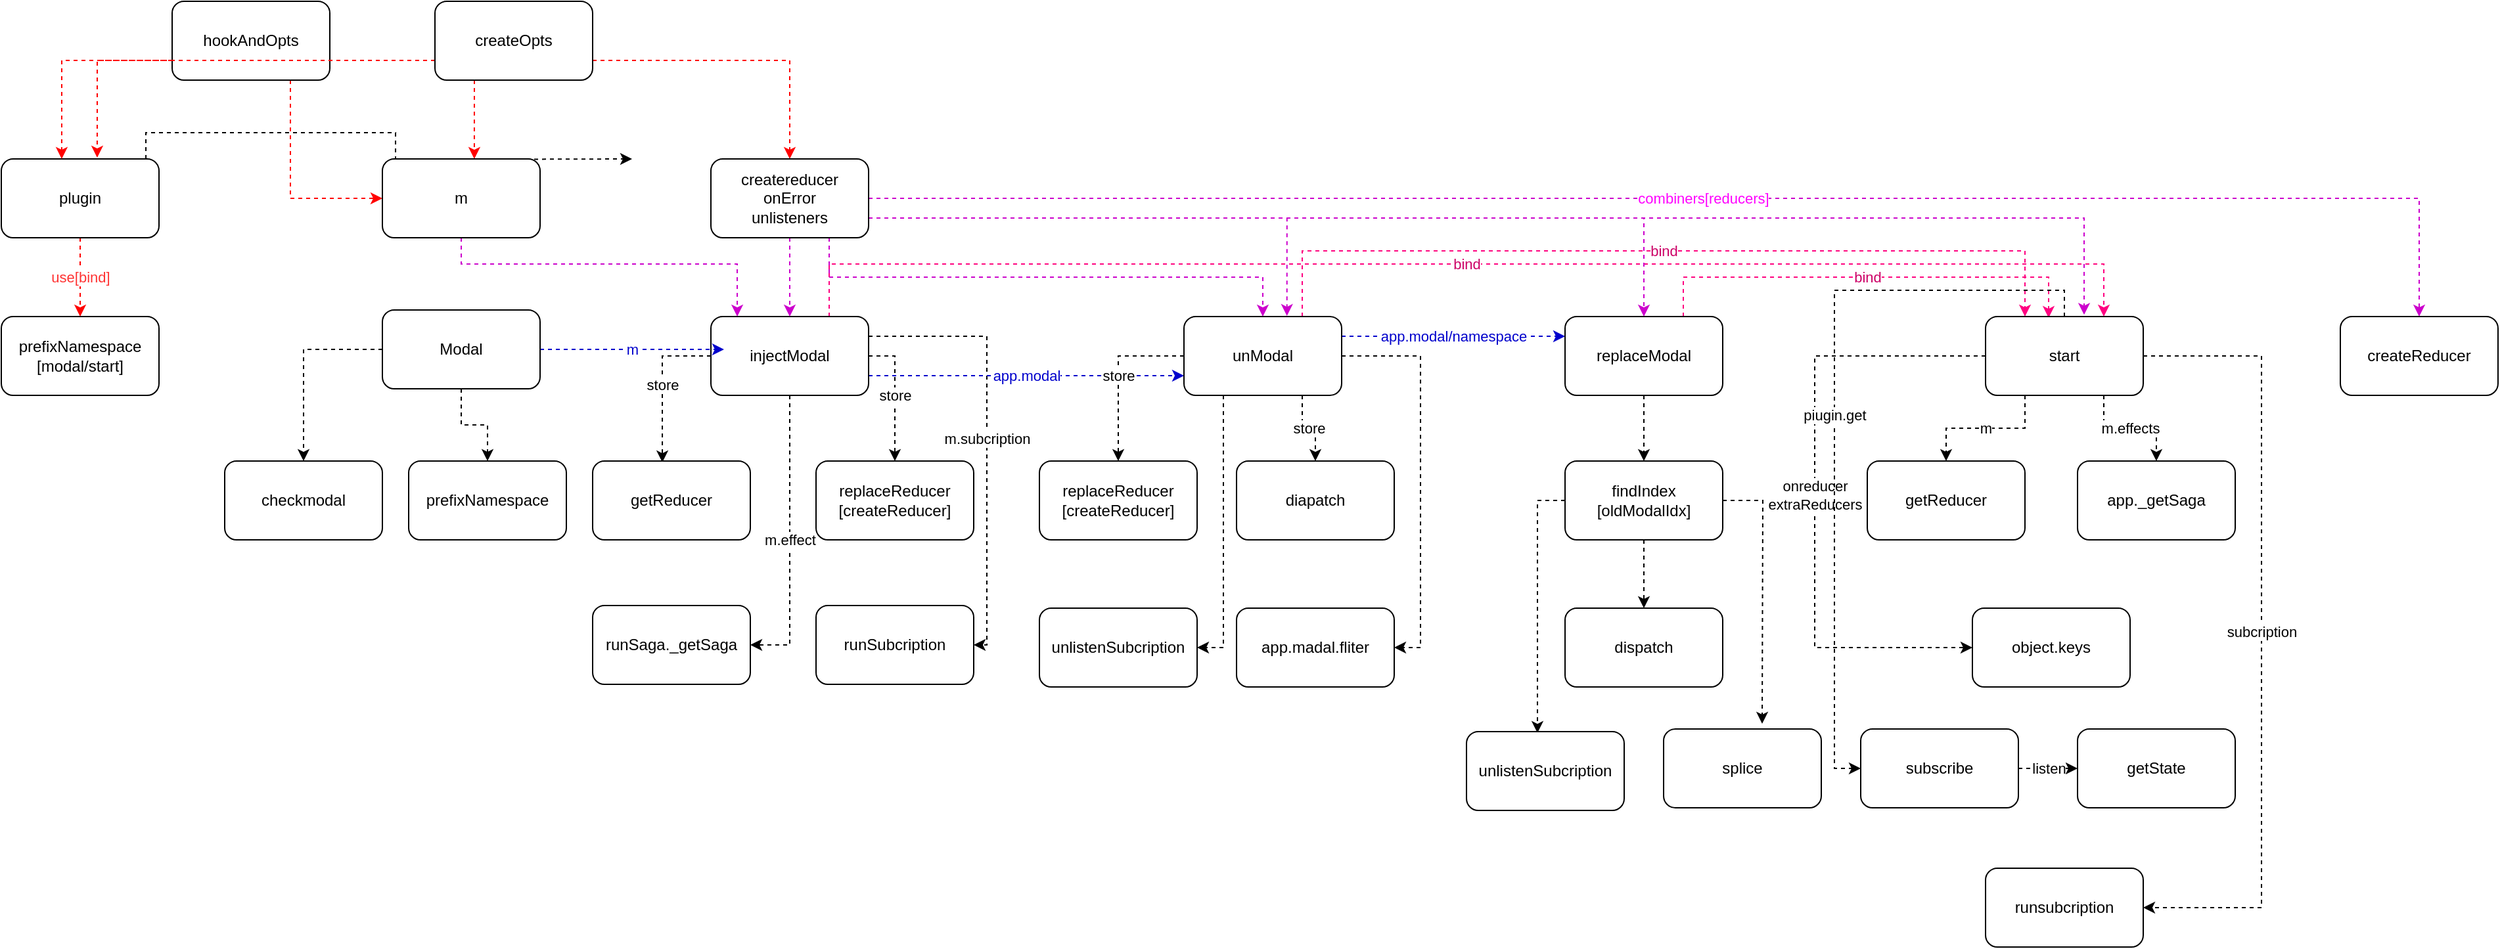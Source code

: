 <mxfile pages="4" version="11.2.5" type="github"><diagram id="CMGBHTA3uDFVcSaADbcC" name="dva-index"><mxGraphModel dx="1772" dy="526" grid="1" gridSize="10" guides="1" tooltips="1" connect="1" arrows="1" fold="1" page="1" pageScale="1" pageWidth="827" pageHeight="1169" math="0" shadow="0"><root><mxCell id="0"/><mxCell id="1" parent="0"/><mxCell id="bbvSbnNer5FYuLnbloGc-6" value="use[bind]" style="edgeStyle=orthogonalEdgeStyle;rounded=0;orthogonalLoop=1;jettySize=auto;html=1;exitX=0.5;exitY=1;exitDx=0;exitDy=0;entryX=0.5;entryY=0;entryDx=0;entryDy=0;dashed=1;strokeColor=#FF0000;fontColor=#FF3333;" parent="1" source="7acjzLsoecjUQWCd86hb-6" target="bbvSbnNer5FYuLnbloGc-3" edge="1"><mxGeometry relative="1" as="geometry"/></mxCell><mxCell id="bbvSbnNer5FYuLnbloGc-33" style="edgeStyle=orthogonalEdgeStyle;rounded=0;orthogonalLoop=1;jettySize=auto;html=1;exitX=0.917;exitY=0;exitDx=0;exitDy=0;entryX=0.25;entryY=0;entryDx=0;entryDy=0;dashed=1;exitPerimeter=0;" parent="1" source="7acjzLsoecjUQWCd86hb-6" edge="1"><mxGeometry relative="1" as="geometry"><mxPoint x="410" y="150" as="targetPoint"/></mxGeometry></mxCell><mxCell id="7acjzLsoecjUQWCd86hb-6" value="plugin" style="rounded=1;whiteSpace=wrap;html=1;" parent="1" vertex="1"><mxGeometry x="-70" y="150" width="120" height="60" as="geometry"/></mxCell><mxCell id="bbvSbnNer5FYuLnbloGc-4" style="edgeStyle=orthogonalEdgeStyle;rounded=0;orthogonalLoop=1;jettySize=auto;html=1;exitX=0;exitY=0.75;exitDx=0;exitDy=0;entryX=0.383;entryY=0;entryDx=0;entryDy=0;entryPerimeter=0;dashed=1;fontColor=#FF3333;strokeColor=#FF0000;" parent="1" source="bbvSbnNer5FYuLnbloGc-1" target="7acjzLsoecjUQWCd86hb-6" edge="1"><mxGeometry relative="1" as="geometry"><mxPoint x="30" y="90" as="sourcePoint"/></mxGeometry></mxCell><mxCell id="bbvSbnNer5FYuLnbloGc-15" style="edgeStyle=orthogonalEdgeStyle;rounded=0;orthogonalLoop=1;jettySize=auto;html=1;exitX=0.75;exitY=1;exitDx=0;exitDy=0;entryX=0;entryY=0.5;entryDx=0;entryDy=0;dashed=1;fontColor=#FF3333;strokeColor=#FF0000;" parent="1" source="bbvSbnNer5FYuLnbloGc-1" target="bbvSbnNer5FYuLnbloGc-12" edge="1"><mxGeometry relative="1" as="geometry"/></mxCell><mxCell id="bbvSbnNer5FYuLnbloGc-1" value="hookAndOpts" style="rounded=1;whiteSpace=wrap;html=1;" parent="1" vertex="1"><mxGeometry x="60" y="30" width="120" height="60" as="geometry"/></mxCell><mxCell id="bbvSbnNer5FYuLnbloGc-5" style="edgeStyle=orthogonalEdgeStyle;rounded=0;orthogonalLoop=1;jettySize=auto;html=1;exitX=0;exitY=0.75;exitDx=0;exitDy=0;entryX=0.608;entryY=-0.017;entryDx=0;entryDy=0;entryPerimeter=0;dashed=1;fontColor=#FF3333;strokeColor=#FF0000;" parent="1" source="bbvSbnNer5FYuLnbloGc-2" target="7acjzLsoecjUQWCd86hb-6" edge="1"><mxGeometry relative="1" as="geometry"><mxPoint x="230" y="90" as="sourcePoint"/></mxGeometry></mxCell><mxCell id="bbvSbnNer5FYuLnbloGc-16" style="edgeStyle=orthogonalEdgeStyle;rounded=0;orthogonalLoop=1;jettySize=auto;html=1;exitX=0.25;exitY=1;exitDx=0;exitDy=0;entryX=0.583;entryY=0;entryDx=0;entryDy=0;entryPerimeter=0;dashed=1;fontColor=#FF3333;strokeColor=#FF0000;" parent="1" source="bbvSbnNer5FYuLnbloGc-2" target="bbvSbnNer5FYuLnbloGc-12" edge="1"><mxGeometry relative="1" as="geometry"/></mxCell><mxCell id="Kp7CyP-E_2hAFDDYhbVN-23" style="edgeStyle=orthogonalEdgeStyle;rounded=0;orthogonalLoop=1;jettySize=auto;html=1;exitX=1;exitY=0.75;exitDx=0;exitDy=0;entryX=0.5;entryY=0;entryDx=0;entryDy=0;dashed=1;strokeColor=#FF0000;fontColor=#FF3333;" parent="1" source="bbvSbnNer5FYuLnbloGc-2" target="bbvSbnNer5FYuLnbloGc-18" edge="1"><mxGeometry relative="1" as="geometry"/></mxCell><mxCell id="bbvSbnNer5FYuLnbloGc-2" value="createOpts" style="rounded=1;whiteSpace=wrap;html=1;" parent="1" vertex="1"><mxGeometry x="260" y="30" width="120" height="60" as="geometry"/></mxCell><mxCell id="bbvSbnNer5FYuLnbloGc-3" value="prefixNamespace&lt;br&gt;[modal/start]" style="rounded=1;whiteSpace=wrap;html=1;" parent="1" vertex="1"><mxGeometry x="-70" y="270" width="120" height="60" as="geometry"/></mxCell><mxCell id="bbvSbnNer5FYuLnbloGc-11" value="prefixNamespace" style="rounded=1;whiteSpace=wrap;html=1;" parent="1" vertex="1"><mxGeometry x="240" y="380" width="120" height="60" as="geometry"/></mxCell><mxCell id="bbvSbnNer5FYuLnbloGc-20" style="edgeStyle=orthogonalEdgeStyle;rounded=0;orthogonalLoop=1;jettySize=auto;html=1;exitX=0.5;exitY=1;exitDx=0;exitDy=0;entryX=0.167;entryY=0;entryDx=0;entryDy=0;entryPerimeter=0;dashed=1;fontColor=#FF00FF;strokeColor=#CC00CC;" parent="1" source="bbvSbnNer5FYuLnbloGc-12" target="bbvSbnNer5FYuLnbloGc-17" edge="1"><mxGeometry relative="1" as="geometry"><Array as="points"><mxPoint x="280" y="230"/><mxPoint x="490" y="230"/></Array></mxGeometry></mxCell><mxCell id="bbvSbnNer5FYuLnbloGc-12" value="m" style="rounded=1;whiteSpace=wrap;html=1;" parent="1" vertex="1"><mxGeometry x="220" y="150" width="120" height="60" as="geometry"/></mxCell><mxCell id="bbvSbnNer5FYuLnbloGc-26" value="store" style="edgeStyle=orthogonalEdgeStyle;rounded=0;orthogonalLoop=1;jettySize=auto;html=1;exitX=0;exitY=0.5;exitDx=0;exitDy=0;entryX=0.442;entryY=0.017;entryDx=0;entryDy=0;entryPerimeter=0;dashed=1;" parent="1" source="bbvSbnNer5FYuLnbloGc-17" target="bbvSbnNer5FYuLnbloGc-22" edge="1"><mxGeometry relative="1" as="geometry"/></mxCell><mxCell id="bbvSbnNer5FYuLnbloGc-27" value="store" style="edgeStyle=orthogonalEdgeStyle;rounded=0;orthogonalLoop=1;jettySize=auto;html=1;exitX=1;exitY=0.5;exitDx=0;exitDy=0;entryX=0.5;entryY=0;entryDx=0;entryDy=0;dashed=1;" parent="1" source="bbvSbnNer5FYuLnbloGc-17" target="bbvSbnNer5FYuLnbloGc-23" edge="1"><mxGeometry relative="1" as="geometry"/></mxCell><mxCell id="bbvSbnNer5FYuLnbloGc-29" value="m.effect" style="edgeStyle=orthogonalEdgeStyle;rounded=0;orthogonalLoop=1;jettySize=auto;html=1;exitX=0.5;exitY=1;exitDx=0;exitDy=0;entryX=1;entryY=0.5;entryDx=0;entryDy=0;dashed=1;" parent="1" source="bbvSbnNer5FYuLnbloGc-17" target="bbvSbnNer5FYuLnbloGc-24" edge="1"><mxGeometry relative="1" as="geometry"><Array as="points"><mxPoint x="530" y="520"/></Array></mxGeometry></mxCell><mxCell id="bbvSbnNer5FYuLnbloGc-31" value="m.subcription" style="edgeStyle=orthogonalEdgeStyle;rounded=0;orthogonalLoop=1;jettySize=auto;html=1;dashed=1;entryX=1;entryY=0.5;entryDx=0;entryDy=0;exitX=1;exitY=0.25;exitDx=0;exitDy=0;" parent="1" source="bbvSbnNer5FYuLnbloGc-17" target="bbvSbnNer5FYuLnbloGc-25" edge="1"><mxGeometry relative="1" as="geometry"><mxPoint x="530" y="410" as="targetPoint"/><Array as="points"><mxPoint x="680" y="285"/><mxPoint x="680" y="520"/></Array></mxGeometry></mxCell><mxCell id="bbvSbnNer5FYuLnbloGc-49" value="app.modal" style="edgeStyle=orthogonalEdgeStyle;rounded=0;orthogonalLoop=1;jettySize=auto;html=1;exitX=1;exitY=0.75;exitDx=0;exitDy=0;entryX=0;entryY=0.75;entryDx=0;entryDy=0;dashed=1;strokeColor=#0000CC;fontColor=#0000CC;" parent="1" source="bbvSbnNer5FYuLnbloGc-17" target="bbvSbnNer5FYuLnbloGc-34" edge="1"><mxGeometry relative="1" as="geometry"/></mxCell><mxCell id="Kp7CyP-E_2hAFDDYhbVN-14" value="bind" style="edgeStyle=orthogonalEdgeStyle;rounded=0;orthogonalLoop=1;jettySize=auto;html=1;exitX=0.75;exitY=0;exitDx=0;exitDy=0;entryX=0.75;entryY=0;entryDx=0;entryDy=0;dashed=1;strokeColor=#FF0080;fontColor=#CC0066;" parent="1" source="bbvSbnNer5FYuLnbloGc-17" target="Kp7CyP-E_2hAFDDYhbVN-1" edge="1"><mxGeometry relative="1" as="geometry"><Array as="points"><mxPoint x="560" y="230"/><mxPoint x="1530" y="230"/></Array></mxGeometry></mxCell><mxCell id="bbvSbnNer5FYuLnbloGc-17" value="injectModal" style="rounded=1;whiteSpace=wrap;html=1;" parent="1" vertex="1"><mxGeometry x="470" y="270" width="120" height="60" as="geometry"/></mxCell><mxCell id="bbvSbnNer5FYuLnbloGc-21" style="edgeStyle=orthogonalEdgeStyle;rounded=0;orthogonalLoop=1;jettySize=auto;html=1;exitX=0.5;exitY=1;exitDx=0;exitDy=0;entryX=0.5;entryY=0;entryDx=0;entryDy=0;dashed=1;fontColor=#FF00FF;strokeColor=#CC00CC;" parent="1" source="bbvSbnNer5FYuLnbloGc-18" target="bbvSbnNer5FYuLnbloGc-17" edge="1"><mxGeometry relative="1" as="geometry"/></mxCell><mxCell id="bbvSbnNer5FYuLnbloGc-35" style="edgeStyle=orthogonalEdgeStyle;rounded=0;orthogonalLoop=1;jettySize=auto;html=1;exitX=0.75;exitY=1;exitDx=0;exitDy=0;dashed=1;fontColor=#FF00FF;strokeColor=#CC00CC;" parent="1" source="bbvSbnNer5FYuLnbloGc-18" target="bbvSbnNer5FYuLnbloGc-34" edge="1"><mxGeometry relative="1" as="geometry"/></mxCell><mxCell id="Kp7CyP-E_2hAFDDYhbVN-19" value="combiners[reducers]" style="edgeStyle=orthogonalEdgeStyle;rounded=0;orthogonalLoop=1;jettySize=auto;html=1;exitX=1;exitY=0.5;exitDx=0;exitDy=0;dashed=1;fontColor=#FF00FF;strokeColor=#CC00CC;" parent="1" source="bbvSbnNer5FYuLnbloGc-18" target="Kp7CyP-E_2hAFDDYhbVN-17" edge="1"><mxGeometry relative="1" as="geometry"/></mxCell><mxCell id="Kp7CyP-E_2hAFDDYhbVN-20" style="edgeStyle=orthogonalEdgeStyle;rounded=0;orthogonalLoop=1;jettySize=auto;html=1;exitX=1;exitY=0.75;exitDx=0;exitDy=0;entryX=0.653;entryY=-0.008;entryDx=0;entryDy=0;entryPerimeter=0;dashed=1;strokeColor=#CC00CC;fontColor=#FF00FF;" parent="1" source="bbvSbnNer5FYuLnbloGc-18" target="bbvSbnNer5FYuLnbloGc-34" edge="1"><mxGeometry relative="1" as="geometry"/></mxCell><mxCell id="Kp7CyP-E_2hAFDDYhbVN-21" style="edgeStyle=orthogonalEdgeStyle;rounded=0;orthogonalLoop=1;jettySize=auto;html=1;exitX=1;exitY=0.75;exitDx=0;exitDy=0;entryX=0.5;entryY=0;entryDx=0;entryDy=0;dashed=1;strokeColor=#CC00CC;fontColor=#FF00FF;" parent="1" source="bbvSbnNer5FYuLnbloGc-18" target="bbvSbnNer5FYuLnbloGc-46" edge="1"><mxGeometry relative="1" as="geometry"/></mxCell><mxCell id="Kp7CyP-E_2hAFDDYhbVN-22" style="edgeStyle=orthogonalEdgeStyle;rounded=0;orthogonalLoop=1;jettySize=auto;html=1;exitX=1;exitY=0.75;exitDx=0;exitDy=0;entryX=0.625;entryY=-0.022;entryDx=0;entryDy=0;entryPerimeter=0;dashed=1;strokeColor=#CC00CC;fontColor=#FF00FF;" parent="1" source="bbvSbnNer5FYuLnbloGc-18" target="Kp7CyP-E_2hAFDDYhbVN-1" edge="1"><mxGeometry relative="1" as="geometry"/></mxCell><mxCell id="bbvSbnNer5FYuLnbloGc-18" value="createreducer&lt;br&gt;onError&lt;br&gt;unlisteners" style="rounded=1;whiteSpace=wrap;html=1;" parent="1" vertex="1"><mxGeometry x="470" y="150" width="120" height="60" as="geometry"/></mxCell><mxCell id="bbvSbnNer5FYuLnbloGc-22" value="getReducer" style="rounded=1;whiteSpace=wrap;html=1;" parent="1" vertex="1"><mxGeometry x="380" y="380" width="120" height="60" as="geometry"/></mxCell><mxCell id="bbvSbnNer5FYuLnbloGc-23" value="replaceReducer&lt;br&gt;[createReducer]" style="rounded=1;whiteSpace=wrap;html=1;" parent="1" vertex="1"><mxGeometry x="550" y="380" width="120" height="60" as="geometry"/></mxCell><mxCell id="bbvSbnNer5FYuLnbloGc-24" value="runSaga._getSaga" style="rounded=1;whiteSpace=wrap;html=1;" parent="1" vertex="1"><mxGeometry x="380" y="490" width="120" height="60" as="geometry"/></mxCell><mxCell id="bbvSbnNer5FYuLnbloGc-25" value="runSubcription" style="rounded=1;whiteSpace=wrap;html=1;" parent="1" vertex="1"><mxGeometry x="550" y="490" width="120" height="60" as="geometry"/></mxCell><mxCell id="bbvSbnNer5FYuLnbloGc-41" value="store" style="edgeStyle=orthogonalEdgeStyle;rounded=0;orthogonalLoop=1;jettySize=auto;html=1;exitX=0.75;exitY=1;exitDx=0;exitDy=0;entryX=0.5;entryY=0;entryDx=0;entryDy=0;dashed=1;" parent="1" source="bbvSbnNer5FYuLnbloGc-34" target="bbvSbnNer5FYuLnbloGc-38" edge="1"><mxGeometry relative="1" as="geometry"/></mxCell><mxCell id="bbvSbnNer5FYuLnbloGc-43" style="edgeStyle=orthogonalEdgeStyle;rounded=0;orthogonalLoop=1;jettySize=auto;html=1;exitX=0.25;exitY=1;exitDx=0;exitDy=0;entryX=1;entryY=0.5;entryDx=0;entryDy=0;dashed=1;" parent="1" source="bbvSbnNer5FYuLnbloGc-34" target="bbvSbnNer5FYuLnbloGc-39" edge="1"><mxGeometry relative="1" as="geometry"/></mxCell><mxCell id="bbvSbnNer5FYuLnbloGc-45" style="edgeStyle=orthogonalEdgeStyle;rounded=0;orthogonalLoop=1;jettySize=auto;html=1;exitX=1;exitY=0.5;exitDx=0;exitDy=0;entryX=1;entryY=0.5;entryDx=0;entryDy=0;dashed=1;" parent="1" source="bbvSbnNer5FYuLnbloGc-34" target="bbvSbnNer5FYuLnbloGc-40" edge="1"><mxGeometry relative="1" as="geometry"/></mxCell><mxCell id="bbvSbnNer5FYuLnbloGc-48" value="app.modal/namespace" style="edgeStyle=orthogonalEdgeStyle;rounded=0;orthogonalLoop=1;jettySize=auto;html=1;exitX=1;exitY=0.25;exitDx=0;exitDy=0;entryX=0;entryY=0.25;entryDx=0;entryDy=0;dashed=1;strokeColor=#0000CC;fontColor=#0000CC;" parent="1" source="bbvSbnNer5FYuLnbloGc-34" target="bbvSbnNer5FYuLnbloGc-46" edge="1"><mxGeometry relative="1" as="geometry"/></mxCell><mxCell id="Kp7CyP-E_2hAFDDYhbVN-15" value="bind" style="edgeStyle=orthogonalEdgeStyle;rounded=0;orthogonalLoop=1;jettySize=auto;html=1;exitX=0.75;exitY=0;exitDx=0;exitDy=0;entryX=0.25;entryY=0;entryDx=0;entryDy=0;dashed=1;strokeColor=#FF0080;fontColor=#CC0066;" parent="1" source="bbvSbnNer5FYuLnbloGc-34" target="Kp7CyP-E_2hAFDDYhbVN-1" edge="1"><mxGeometry relative="1" as="geometry"><Array as="points"><mxPoint x="920" y="220"/><mxPoint x="1470" y="220"/></Array></mxGeometry></mxCell><mxCell id="bbvSbnNer5FYuLnbloGc-34" value="unModal" style="rounded=1;whiteSpace=wrap;html=1;" parent="1" vertex="1"><mxGeometry x="830" y="270" width="120" height="60" as="geometry"/></mxCell><mxCell id="bbvSbnNer5FYuLnbloGc-36" value="store" style="edgeStyle=orthogonalEdgeStyle;rounded=0;orthogonalLoop=1;jettySize=auto;html=1;exitX=0;exitY=0.5;exitDx=0;exitDy=0;entryX=0.5;entryY=0;entryDx=0;entryDy=0;dashed=1;" parent="1" source="bbvSbnNer5FYuLnbloGc-34" target="bbvSbnNer5FYuLnbloGc-37" edge="1"><mxGeometry relative="1" as="geometry"><mxPoint x="760" y="300" as="sourcePoint"/></mxGeometry></mxCell><mxCell id="bbvSbnNer5FYuLnbloGc-37" value="replaceReducer&lt;br&gt;[createReducer]" style="rounded=1;whiteSpace=wrap;html=1;" parent="1" vertex="1"><mxGeometry x="720" y="380" width="120" height="60" as="geometry"/></mxCell><mxCell id="bbvSbnNer5FYuLnbloGc-38" value="diapatch" style="rounded=1;whiteSpace=wrap;html=1;" parent="1" vertex="1"><mxGeometry x="870" y="380" width="120" height="60" as="geometry"/></mxCell><mxCell id="bbvSbnNer5FYuLnbloGc-39" value="unlistenSubcription" style="rounded=1;whiteSpace=wrap;html=1;" parent="1" vertex="1"><mxGeometry x="720" y="492" width="120" height="60" as="geometry"/></mxCell><mxCell id="bbvSbnNer5FYuLnbloGc-40" value="app.madal.fliter" style="rounded=1;whiteSpace=wrap;html=1;" parent="1" vertex="1"><mxGeometry x="870" y="492" width="120" height="60" as="geometry"/></mxCell><mxCell id="bbvSbnNer5FYuLnbloGc-63" style="edgeStyle=orthogonalEdgeStyle;rounded=0;orthogonalLoop=1;jettySize=auto;html=1;exitX=0.5;exitY=1;exitDx=0;exitDy=0;entryX=0.5;entryY=0;entryDx=0;entryDy=0;dashed=1;" parent="1" source="bbvSbnNer5FYuLnbloGc-46" target="bbvSbnNer5FYuLnbloGc-47" edge="1"><mxGeometry relative="1" as="geometry"/></mxCell><mxCell id="Kp7CyP-E_2hAFDDYhbVN-16" value="bind" style="edgeStyle=orthogonalEdgeStyle;rounded=0;orthogonalLoop=1;jettySize=auto;html=1;exitX=0.75;exitY=0;exitDx=0;exitDy=0;entryX=0.4;entryY=0.017;entryDx=0;entryDy=0;entryPerimeter=0;dashed=1;strokeColor=#FF0080;fontColor=#CC0066;" parent="1" source="bbvSbnNer5FYuLnbloGc-46" target="Kp7CyP-E_2hAFDDYhbVN-1" edge="1"><mxGeometry relative="1" as="geometry"><Array as="points"><mxPoint x="1210" y="240"/><mxPoint x="1488" y="240"/></Array></mxGeometry></mxCell><mxCell id="bbvSbnNer5FYuLnbloGc-46" value="replaceModal" style="rounded=1;whiteSpace=wrap;html=1;" parent="1" vertex="1"><mxGeometry x="1120" y="270" width="120" height="60" as="geometry"/></mxCell><mxCell id="bbvSbnNer5FYuLnbloGc-64" style="edgeStyle=orthogonalEdgeStyle;rounded=0;orthogonalLoop=1;jettySize=auto;html=1;exitX=0.5;exitY=1;exitDx=0;exitDy=0;entryX=0.5;entryY=0;entryDx=0;entryDy=0;dashed=1;" parent="1" source="bbvSbnNer5FYuLnbloGc-47" target="bbvSbnNer5FYuLnbloGc-62" edge="1"><mxGeometry relative="1" as="geometry"/></mxCell><mxCell id="bbvSbnNer5FYuLnbloGc-65" style="edgeStyle=orthogonalEdgeStyle;rounded=0;orthogonalLoop=1;jettySize=auto;html=1;exitX=0;exitY=0.5;exitDx=0;exitDy=0;entryX=0.45;entryY=0.017;entryDx=0;entryDy=0;entryPerimeter=0;dashed=1;" parent="1" source="bbvSbnNer5FYuLnbloGc-47" target="bbvSbnNer5FYuLnbloGc-60" edge="1"><mxGeometry relative="1" as="geometry"/></mxCell><mxCell id="bbvSbnNer5FYuLnbloGc-66" style="edgeStyle=orthogonalEdgeStyle;rounded=0;orthogonalLoop=1;jettySize=auto;html=1;exitX=1;exitY=0.5;exitDx=0;exitDy=0;dashed=1;" parent="1" source="bbvSbnNer5FYuLnbloGc-47" edge="1"><mxGeometry relative="1" as="geometry"><mxPoint x="1270" y="580" as="targetPoint"/></mxGeometry></mxCell><mxCell id="bbvSbnNer5FYuLnbloGc-47" value="findIndex&lt;br&gt;[oldModalIdx]" style="rounded=1;whiteSpace=wrap;html=1;" parent="1" vertex="1"><mxGeometry x="1120" y="380" width="120" height="60" as="geometry"/></mxCell><mxCell id="bbvSbnNer5FYuLnbloGc-54" style="edgeStyle=orthogonalEdgeStyle;rounded=0;orthogonalLoop=1;jettySize=auto;html=1;exitX=0;exitY=0.5;exitDx=0;exitDy=0;entryX=0.5;entryY=0;entryDx=0;entryDy=0;dashed=1;" parent="1" source="bbvSbnNer5FYuLnbloGc-52" target="bbvSbnNer5FYuLnbloGc-53" edge="1"><mxGeometry relative="1" as="geometry"/></mxCell><mxCell id="bbvSbnNer5FYuLnbloGc-55" style="edgeStyle=orthogonalEdgeStyle;rounded=0;orthogonalLoop=1;jettySize=auto;html=1;exitX=0.5;exitY=1;exitDx=0;exitDy=0;entryX=0.5;entryY=0;entryDx=0;entryDy=0;dashed=1;" parent="1" source="bbvSbnNer5FYuLnbloGc-52" target="bbvSbnNer5FYuLnbloGc-11" edge="1"><mxGeometry relative="1" as="geometry"/></mxCell><mxCell id="bbvSbnNer5FYuLnbloGc-56" value="m" style="edgeStyle=orthogonalEdgeStyle;rounded=0;orthogonalLoop=1;jettySize=auto;html=1;exitX=1;exitY=0.5;exitDx=0;exitDy=0;entryX=0.083;entryY=0.417;entryDx=0;entryDy=0;entryPerimeter=0;dashed=1;fontColor=#0000CC;strokeColor=#0000CC;" parent="1" source="bbvSbnNer5FYuLnbloGc-52" target="bbvSbnNer5FYuLnbloGc-17" edge="1"><mxGeometry relative="1" as="geometry"/></mxCell><mxCell id="bbvSbnNer5FYuLnbloGc-52" value="Modal" style="rounded=1;whiteSpace=wrap;html=1;" parent="1" vertex="1"><mxGeometry x="220" y="265" width="120" height="60" as="geometry"/></mxCell><mxCell id="bbvSbnNer5FYuLnbloGc-53" value="checkmodal" style="rounded=1;whiteSpace=wrap;html=1;" parent="1" vertex="1"><mxGeometry x="100" y="380" width="120" height="60" as="geometry"/></mxCell><mxCell id="bbvSbnNer5FYuLnbloGc-60" value="unlistenSubcription" style="rounded=1;whiteSpace=wrap;html=1;" parent="1" vertex="1"><mxGeometry x="1045" y="586" width="120" height="60" as="geometry"/></mxCell><mxCell id="bbvSbnNer5FYuLnbloGc-61" value="splice" style="rounded=1;whiteSpace=wrap;html=1;" parent="1" vertex="1"><mxGeometry x="1195" y="584" width="120" height="60" as="geometry"/></mxCell><mxCell id="bbvSbnNer5FYuLnbloGc-62" value="dispatch" style="rounded=1;whiteSpace=wrap;html=1;" parent="1" vertex="1"><mxGeometry x="1120" y="492" width="120" height="60" as="geometry"/></mxCell><mxCell id="Kp7CyP-E_2hAFDDYhbVN-4" value="m" style="edgeStyle=orthogonalEdgeStyle;rounded=0;orthogonalLoop=1;jettySize=auto;html=1;exitX=0.25;exitY=1;exitDx=0;exitDy=0;entryX=0.5;entryY=0;entryDx=0;entryDy=0;dashed=1;" parent="1" source="Kp7CyP-E_2hAFDDYhbVN-1" target="Kp7CyP-E_2hAFDDYhbVN-2" edge="1"><mxGeometry relative="1" as="geometry"/></mxCell><mxCell id="Kp7CyP-E_2hAFDDYhbVN-5" value="m.effects" style="edgeStyle=orthogonalEdgeStyle;rounded=0;orthogonalLoop=1;jettySize=auto;html=1;exitX=0.75;exitY=1;exitDx=0;exitDy=0;entryX=0.5;entryY=0;entryDx=0;entryDy=0;dashed=1;" parent="1" source="Kp7CyP-E_2hAFDDYhbVN-1" target="Kp7CyP-E_2hAFDDYhbVN-3" edge="1"><mxGeometry relative="1" as="geometry"/></mxCell><mxCell id="Kp7CyP-E_2hAFDDYhbVN-7" value="onreducer&lt;br&gt;extraReducers" style="edgeStyle=orthogonalEdgeStyle;rounded=0;orthogonalLoop=1;jettySize=auto;html=1;exitX=0;exitY=0.5;exitDx=0;exitDy=0;dashed=1;entryX=0;entryY=0.5;entryDx=0;entryDy=0;" parent="1" source="Kp7CyP-E_2hAFDDYhbVN-1" target="Kp7CyP-E_2hAFDDYhbVN-6" edge="1"><mxGeometry relative="1" as="geometry"><mxPoint x="1500" y="490" as="targetPoint"/><Array as="points"><mxPoint x="1310" y="300"/><mxPoint x="1310" y="522"/></Array></mxGeometry></mxCell><mxCell id="Kp7CyP-E_2hAFDDYhbVN-11" value="piugin.get" style="edgeStyle=orthogonalEdgeStyle;rounded=0;orthogonalLoop=1;jettySize=auto;html=1;exitX=0.5;exitY=0;exitDx=0;exitDy=0;entryX=0;entryY=0.5;entryDx=0;entryDy=0;dashed=1;" parent="1" source="Kp7CyP-E_2hAFDDYhbVN-1" target="Kp7CyP-E_2hAFDDYhbVN-8" edge="1"><mxGeometry relative="1" as="geometry"/></mxCell><mxCell id="Kp7CyP-E_2hAFDDYhbVN-13" value="subcription" style="edgeStyle=orthogonalEdgeStyle;rounded=0;orthogonalLoop=1;jettySize=auto;html=1;exitX=1;exitY=0.5;exitDx=0;exitDy=0;entryX=1;entryY=0.5;entryDx=0;entryDy=0;dashed=1;" parent="1" source="Kp7CyP-E_2hAFDDYhbVN-1" target="Kp7CyP-E_2hAFDDYhbVN-12" edge="1"><mxGeometry relative="1" as="geometry"><Array as="points"><mxPoint x="1650" y="300"/><mxPoint x="1650" y="720"/></Array></mxGeometry></mxCell><mxCell id="Kp7CyP-E_2hAFDDYhbVN-1" value="start" style="rounded=1;whiteSpace=wrap;html=1;" parent="1" vertex="1"><mxGeometry x="1440" y="270" width="120" height="60" as="geometry"/></mxCell><mxCell id="Kp7CyP-E_2hAFDDYhbVN-2" value="getReducer" style="rounded=1;whiteSpace=wrap;html=1;" parent="1" vertex="1"><mxGeometry x="1350" y="380" width="120" height="60" as="geometry"/></mxCell><mxCell id="Kp7CyP-E_2hAFDDYhbVN-3" value="app._getSaga" style="rounded=1;whiteSpace=wrap;html=1;" parent="1" vertex="1"><mxGeometry x="1510" y="380" width="120" height="60" as="geometry"/></mxCell><mxCell id="Kp7CyP-E_2hAFDDYhbVN-6" value="object.keys" style="rounded=1;whiteSpace=wrap;html=1;" parent="1" vertex="1"><mxGeometry x="1430" y="492" width="120" height="60" as="geometry"/></mxCell><mxCell id="Kp7CyP-E_2hAFDDYhbVN-10" value="listen" style="edgeStyle=orthogonalEdgeStyle;rounded=0;orthogonalLoop=1;jettySize=auto;html=1;exitX=1;exitY=0.5;exitDx=0;exitDy=0;entryX=0;entryY=0.5;entryDx=0;entryDy=0;dashed=1;" parent="1" source="Kp7CyP-E_2hAFDDYhbVN-8" target="Kp7CyP-E_2hAFDDYhbVN-9" edge="1"><mxGeometry relative="1" as="geometry"/></mxCell><mxCell id="Kp7CyP-E_2hAFDDYhbVN-8" value="subscribe" style="rounded=1;whiteSpace=wrap;html=1;" parent="1" vertex="1"><mxGeometry x="1345" y="584" width="120" height="60" as="geometry"/></mxCell><mxCell id="Kp7CyP-E_2hAFDDYhbVN-9" value="getState" style="rounded=1;whiteSpace=wrap;html=1;" parent="1" vertex="1"><mxGeometry x="1510" y="584" width="120" height="60" as="geometry"/></mxCell><mxCell id="Kp7CyP-E_2hAFDDYhbVN-12" value="runsubcription" style="rounded=1;whiteSpace=wrap;html=1;" parent="1" vertex="1"><mxGeometry x="1440" y="690" width="120" height="60" as="geometry"/></mxCell><mxCell id="Kp7CyP-E_2hAFDDYhbVN-17" value="createReducer" style="rounded=1;whiteSpace=wrap;html=1;" parent="1" vertex="1"><mxGeometry x="1710" y="270" width="120" height="60" as="geometry"/></mxCell></root></mxGraphModel></diagram><diagram id="PzbFGoMRx-eyUQukPWn8" name="plugin"><mxGraphModel dx="945" dy="477" grid="1" gridSize="10" guides="1" tooltips="1" connect="1" arrows="1" fold="1" page="1" pageScale="1" pageWidth="827" pageHeight="1169" math="0" shadow="0"><root><mxCell id="__IS0hYP6W4eRdmUuIzP-0"/><mxCell id="__IS0hYP6W4eRdmUuIzP-1" parent="__IS0hYP6W4eRdmUuIzP-0"/><mxCell id="C6qOX56IKXhGF-cA1f60-13" value="use" style="edgeStyle=orthogonalEdgeStyle;rounded=0;orthogonalLoop=1;jettySize=auto;html=1;exitX=0;exitY=0.75;exitDx=0;exitDy=0;entryX=0.5;entryY=0;entryDx=0;entryDy=0;dashed=1;" parent="__IS0hYP6W4eRdmUuIzP-1" source="__IS0hYP6W4eRdmUuIzP-2" target="C6qOX56IKXhGF-cA1f60-0" edge="1"><mxGeometry relative="1" as="geometry"/></mxCell><mxCell id="C6qOX56IKXhGF-cA1f60-26" value="get" style="edgeStyle=orthogonalEdgeStyle;rounded=0;orthogonalLoop=1;jettySize=auto;html=1;exitX=1;exitY=0.75;exitDx=0;exitDy=0;entryX=0.5;entryY=0;entryDx=0;entryDy=0;dashed=1;" parent="__IS0hYP6W4eRdmUuIzP-1" source="__IS0hYP6W4eRdmUuIzP-2" target="C6qOX56IKXhGF-cA1f60-20" edge="1"><mxGeometry relative="1" as="geometry"/></mxCell><mxCell id="C6qOX56IKXhGF-cA1f60-27" value="apply" style="edgeStyle=orthogonalEdgeStyle;rounded=0;orthogonalLoop=1;jettySize=auto;html=1;exitX=0.5;exitY=1;exitDx=0;exitDy=0;entryX=0.5;entryY=0;entryDx=0;entryDy=0;dashed=1;" parent="__IS0hYP6W4eRdmUuIzP-1" source="__IS0hYP6W4eRdmUuIzP-2" target="C6qOX56IKXhGF-cA1f60-15" edge="1"><mxGeometry relative="1" as="geometry"/></mxCell><mxCell id="__IS0hYP6W4eRdmUuIzP-2" value="plugin" style="rounded=1;whiteSpace=wrap;html=1;" parent="__IS0hYP6W4eRdmUuIzP-1" vertex="1"><mxGeometry x="530" y="130" width="120" height="60" as="geometry"/></mxCell><mxCell id="__IS0hYP6W4eRdmUuIzP-3" value="isPlainObject" style="endArrow=classic;html=1;dashed=1;entryX=-0.025;entryY=0.4;entryDx=0;entryDy=0;entryPerimeter=0;" parent="__IS0hYP6W4eRdmUuIzP-1" target="__IS0hYP6W4eRdmUuIzP-2" edge="1"><mxGeometry width="50" height="50" relative="1" as="geometry"><mxPoint x="419" y="154" as="sourcePoint"/><mxPoint x="579" y="210" as="targetPoint"/></mxGeometry></mxCell><mxCell id="C6qOX56IKXhGF-cA1f60-9" value="handleActions" style="edgeStyle=orthogonalEdgeStyle;rounded=0;orthogonalLoop=1;jettySize=auto;html=1;exitX=1;exitY=0.5;exitDx=0;exitDy=0;dashed=1;entryX=0.5;entryY=0;entryDx=0;entryDy=0;" parent="__IS0hYP6W4eRdmUuIzP-1" source="C6qOX56IKXhGF-cA1f60-0" target="C6qOX56IKXhGF-cA1f60-7" edge="1"><mxGeometry relative="1" as="geometry"><mxPoint x="350" y="290" as="targetPoint"/></mxGeometry></mxCell><mxCell id="C6qOX56IKXhGF-cA1f60-12" value="extraEnhancers" style="edgeStyle=orthogonalEdgeStyle;rounded=0;orthogonalLoop=1;jettySize=auto;html=1;exitX=0;exitY=0.5;exitDx=0;exitDy=0;entryX=0.5;entryY=0;entryDx=0;entryDy=0;dashed=1;" parent="__IS0hYP6W4eRdmUuIzP-1" source="C6qOX56IKXhGF-cA1f60-0" target="C6qOX56IKXhGF-cA1f60-8" edge="1"><mxGeometry relative="1" as="geometry"/></mxCell><mxCell id="C6qOX56IKXhGF-cA1f60-0" value="hook[key]" style="rounded=1;whiteSpace=wrap;html=1;" parent="__IS0hYP6W4eRdmUuIzP-1" vertex="1"><mxGeometry x="141" y="260" width="120" height="60" as="geometry"/></mxCell><mxCell id="C6qOX56IKXhGF-cA1f60-7" value="plugin[key]" style="rounded=1;whiteSpace=wrap;html=1;" parent="__IS0hYP6W4eRdmUuIzP-1" vertex="1"><mxGeometry x="230" y="400" width="120" height="60" as="geometry"/></mxCell><mxCell id="C6qOX56IKXhGF-cA1f60-8" value="hook.plugin" style="rounded=1;whiteSpace=wrap;html=1;" parent="__IS0hYP6W4eRdmUuIzP-1" vertex="1"><mxGeometry x="60" y="400" width="120" height="60" as="geometry"/></mxCell><mxCell id="C6qOX56IKXhGF-cA1f60-18" value="fns.length" style="edgeStyle=orthogonalEdgeStyle;rounded=0;orthogonalLoop=1;jettySize=auto;html=1;exitX=0;exitY=0.5;exitDx=0;exitDy=0;entryX=0.5;entryY=0;entryDx=0;entryDy=0;dashed=1;" parent="__IS0hYP6W4eRdmUuIzP-1" source="C6qOX56IKXhGF-cA1f60-15" target="C6qOX56IKXhGF-cA1f60-16" edge="1"><mxGeometry relative="1" as="geometry"/></mxCell><mxCell id="C6qOX56IKXhGF-cA1f60-19" value="defaultHandler" style="edgeStyle=orthogonalEdgeStyle;rounded=0;orthogonalLoop=1;jettySize=auto;html=1;exitX=1;exitY=0.5;exitDx=0;exitDy=0;entryX=0.5;entryY=0;entryDx=0;entryDy=0;dashed=1;" parent="__IS0hYP6W4eRdmUuIzP-1" source="C6qOX56IKXhGF-cA1f60-15" target="C6qOX56IKXhGF-cA1f60-17" edge="1"><mxGeometry relative="1" as="geometry"/></mxCell><mxCell id="C6qOX56IKXhGF-cA1f60-15" value="validApplyHooks" style="rounded=1;whiteSpace=wrap;html=1;" parent="__IS0hYP6W4eRdmUuIzP-1" vertex="1"><mxGeometry x="530" y="260" width="120" height="60" as="geometry"/></mxCell><mxCell id="C6qOX56IKXhGF-cA1f60-16" value="fn" style="rounded=1;whiteSpace=wrap;html=1;" parent="__IS0hYP6W4eRdmUuIzP-1" vertex="1"><mxGeometry x="450" y="400" width="120" height="60" as="geometry"/></mxCell><mxCell id="C6qOX56IKXhGF-cA1f60-17" value="defaultHandler" style="rounded=1;whiteSpace=wrap;html=1;" parent="__IS0hYP6W4eRdmUuIzP-1" vertex="1"><mxGeometry x="620" y="400" width="120" height="60" as="geometry"/></mxCell><mxCell id="C6qOX56IKXhGF-cA1f60-23" value="extrareducers" style="edgeStyle=orthogonalEdgeStyle;rounded=0;orthogonalLoop=1;jettySize=auto;html=1;exitX=0;exitY=0.5;exitDx=0;exitDy=0;entryX=0.5;entryY=0;entryDx=0;entryDy=0;dashed=1;" parent="__IS0hYP6W4eRdmUuIzP-1" source="C6qOX56IKXhGF-cA1f60-20" target="C6qOX56IKXhGF-cA1f60-21" edge="1"><mxGeometry relative="1" as="geometry"/></mxCell><mxCell id="C6qOX56IKXhGF-cA1f60-25" value="onreducers" style="edgeStyle=orthogonalEdgeStyle;rounded=0;orthogonalLoop=1;jettySize=auto;html=1;exitX=1;exitY=0.5;exitDx=0;exitDy=0;entryX=0.592;entryY=0.017;entryDx=0;entryDy=0;entryPerimeter=0;dashed=1;" parent="__IS0hYP6W4eRdmUuIzP-1" source="C6qOX56IKXhGF-cA1f60-20" target="C6qOX56IKXhGF-cA1f60-22" edge="1"><mxGeometry relative="1" as="geometry"/></mxCell><mxCell id="C6qOX56IKXhGF-cA1f60-20" value="hook" style="rounded=1;whiteSpace=wrap;html=1;" parent="__IS0hYP6W4eRdmUuIzP-1" vertex="1"><mxGeometry x="860" y="260" width="120" height="60" as="geometry"/></mxCell><mxCell id="C6qOX56IKXhGF-cA1f60-29" value="ret[ret,reducerObj]" style="edgeStyle=orthogonalEdgeStyle;rounded=0;orthogonalLoop=1;jettySize=auto;html=1;exitX=0.5;exitY=1;exitDx=0;exitDy=0;dashed=1;" parent="__IS0hYP6W4eRdmUuIzP-1" source="C6qOX56IKXhGF-cA1f60-21" edge="1"><mxGeometry relative="1" as="geometry"><mxPoint x="840" y="560" as="targetPoint"/></mxGeometry></mxCell><mxCell id="C6qOX56IKXhGF-cA1f60-21" value="getExtraReducers" style="rounded=1;whiteSpace=wrap;html=1;" parent="__IS0hYP6W4eRdmUuIzP-1" vertex="1"><mxGeometry x="780" y="400" width="120" height="60" as="geometry"/></mxCell><mxCell id="C6qOX56IKXhGF-cA1f60-30" value="reducerEnhancer[reducer]" style="edgeStyle=orthogonalEdgeStyle;rounded=0;orthogonalLoop=1;jettySize=auto;html=1;exitX=0.5;exitY=1;exitDx=0;exitDy=0;dashed=1;" parent="__IS0hYP6W4eRdmUuIzP-1" source="C6qOX56IKXhGF-cA1f60-22" edge="1"><mxGeometry relative="1" as="geometry"><mxPoint x="990" y="560" as="targetPoint"/></mxGeometry></mxCell><mxCell id="C6qOX56IKXhGF-cA1f60-22" value="getOnReducers" style="rounded=1;whiteSpace=wrap;html=1;" parent="__IS0hYP6W4eRdmUuIzP-1" vertex="1"><mxGeometry x="930" y="400" width="120" height="60" as="geometry"/></mxCell></root></mxGraphModel></diagram><diagram id="phBdNo6jwF4t7TvpdHjP" name="prefixNamespace"><mxGraphModel dx="945" dy="477" grid="1" gridSize="10" guides="1" tooltips="1" connect="1" arrows="1" fold="1" page="1" pageScale="1" pageWidth="827" pageHeight="1169" math="0" shadow="0"><root><mxCell id="YcNdgju6klJxbqL31WnG-0"/><mxCell id="YcNdgju6klJxbqL31WnG-1" parent="YcNdgju6klJxbqL31WnG-0"/><mxCell id="e3uh9QUDXFq4X2RenF5P-2" value="obj/namespace/type" style="edgeStyle=orthogonalEdgeStyle;rounded=0;orthogonalLoop=1;jettySize=auto;html=1;exitX=0.5;exitY=1;exitDx=0;exitDy=0;entryX=0.5;entryY=0;entryDx=0;entryDy=0;dashed=1;" edge="1" parent="YcNdgju6klJxbqL31WnG-1" source="e3uh9QUDXFq4X2RenF5P-0" target="e3uh9QUDXFq4X2RenF5P-1"><mxGeometry relative="1" as="geometry"/></mxCell><mxCell id="e3uh9QUDXFq4X2RenF5P-21" value="[prefixNamespace]" style="edgeStyle=orthogonalEdgeStyle;rounded=0;orthogonalLoop=1;jettySize=auto;html=1;exitX=1;exitY=0.5;exitDx=0;exitDy=0;entryX=0;entryY=0.5;entryDx=0;entryDy=0;dashed=1;" edge="1" parent="YcNdgju6klJxbqL31WnG-1" source="e3uh9QUDXFq4X2RenF5P-0" target="e3uh9QUDXFq4X2RenF5P-8"><mxGeometry relative="1" as="geometry"/></mxCell><mxCell id="e3uh9QUDXFq4X2RenF5P-0" value="prefix" style="rounded=1;whiteSpace=wrap;html=1;" vertex="1" parent="YcNdgju6klJxbqL31WnG-1"><mxGeometry x="190" y="140" width="120" height="60" as="geometry"/></mxCell><mxCell id="e3uh9QUDXFq4X2RenF5P-6" value="warn" style="edgeStyle=orthogonalEdgeStyle;rounded=0;orthogonalLoop=1;jettySize=auto;html=1;exitX=0.25;exitY=1;exitDx=0;exitDy=0;entryX=0.5;entryY=0;entryDx=0;entryDy=0;dashed=1;" edge="1" parent="YcNdgju6klJxbqL31WnG-1" source="e3uh9QUDXFq4X2RenF5P-1" target="e3uh9QUDXFq4X2RenF5P-3"><mxGeometry relative="1" as="geometry"/></mxCell><mxCell id="e3uh9QUDXFq4X2RenF5P-7" value="key" style="edgeStyle=orthogonalEdgeStyle;rounded=0;orthogonalLoop=1;jettySize=auto;html=1;exitX=0.7;exitY=0.983;exitDx=0;exitDy=0;entryX=0.5;entryY=0;entryDx=0;entryDy=0;dashed=1;exitPerimeter=0;" edge="1" parent="YcNdgju6klJxbqL31WnG-1" source="e3uh9QUDXFq4X2RenF5P-1" target="e3uh9QUDXFq4X2RenF5P-4"><mxGeometry relative="1" as="geometry"/></mxCell><mxCell id="e3uh9QUDXFq4X2RenF5P-1" value="Object.key(obj).reduce" style="rounded=1;whiteSpace=wrap;html=1;" vertex="1" parent="YcNdgju6klJxbqL31WnG-1"><mxGeometry x="190" y="250" width="120" height="60" as="geometry"/></mxCell><mxCell id="e3uh9QUDXFq4X2RenF5P-3" value="${type/key}-${namespace}" style="rounded=1;whiteSpace=wrap;html=1;" vertex="1" parent="YcNdgju6klJxbqL31WnG-1"><mxGeometry x="80" y="360" width="150" height="60" as="geometry"/></mxCell><mxCell id="e3uh9QUDXFq4X2RenF5P-4" value="memo[newkey]" style="rounded=1;whiteSpace=wrap;html=1;" vertex="1" parent="YcNdgju6klJxbqL31WnG-1"><mxGeometry x="260" y="360" width="120" height="60" as="geometry"/></mxCell><mxCell id="e3uh9QUDXFq4X2RenF5P-19" value="model.reducers" style="edgeStyle=orthogonalEdgeStyle;rounded=0;orthogonalLoop=1;jettySize=auto;html=1;exitX=0.325;exitY=1.033;exitDx=0;exitDy=0;entryX=0.5;entryY=0;entryDx=0;entryDy=0;dashed=1;exitPerimeter=0;" edge="1" parent="YcNdgju6klJxbqL31WnG-1" source="e3uh9QUDXFq4X2RenF5P-8" target="e3uh9QUDXFq4X2RenF5P-9"><mxGeometry relative="1" as="geometry"/></mxCell><mxCell id="e3uh9QUDXFq4X2RenF5P-20" value="model.effects" style="edgeStyle=orthogonalEdgeStyle;rounded=0;orthogonalLoop=1;jettySize=auto;html=1;exitX=0.633;exitY=1.05;exitDx=0;exitDy=0;entryX=0.5;entryY=0;entryDx=0;entryDy=0;dashed=1;exitPerimeter=0;" edge="1" parent="YcNdgju6klJxbqL31WnG-1" source="e3uh9QUDXFq4X2RenF5P-8" target="e3uh9QUDXFq4X2RenF5P-10"><mxGeometry relative="1" as="geometry"/></mxCell><mxCell id="e3uh9QUDXFq4X2RenF5P-8" value="prefixNamesapce" style="rounded=1;whiteSpace=wrap;html=1;" vertex="1" parent="YcNdgju6klJxbqL31WnG-1"><mxGeometry x="570" y="140" width="120" height="60" as="geometry"/></mxCell><mxCell id="e3uh9QUDXFq4X2RenF5P-13" value="prefix(reducers[0])" style="edgeStyle=orthogonalEdgeStyle;rounded=0;orthogonalLoop=1;jettySize=auto;html=1;exitX=0.25;exitY=1;exitDx=0;exitDy=0;entryX=0.5;entryY=0;entryDx=0;entryDy=0;dashed=1;" edge="1" parent="YcNdgju6klJxbqL31WnG-1" source="e3uh9QUDXFq4X2RenF5P-9" target="e3uh9QUDXFq4X2RenF5P-11"><mxGeometry relative="1" as="geometry"/></mxCell><mxCell id="e3uh9QUDXFq4X2RenF5P-14" value="prefix(reducers)" style="edgeStyle=orthogonalEdgeStyle;rounded=0;orthogonalLoop=1;jettySize=auto;html=1;exitX=0.75;exitY=1;exitDx=0;exitDy=0;entryX=0.5;entryY=0;entryDx=0;entryDy=0;dashed=1;" edge="1" parent="YcNdgju6klJxbqL31WnG-1" source="e3uh9QUDXFq4X2RenF5P-9" target="e3uh9QUDXFq4X2RenF5P-12"><mxGeometry relative="1" as="geometry"/></mxCell><mxCell id="e3uh9QUDXFq4X2RenF5P-9" value="isArray(reducers)" style="rounded=1;whiteSpace=wrap;html=1;" vertex="1" parent="YcNdgju6klJxbqL31WnG-1"><mxGeometry x="470" y="250" width="120" height="60" as="geometry"/></mxCell><mxCell id="e3uh9QUDXFq4X2RenF5P-18" value="prefix(effects)" style="edgeStyle=orthogonalEdgeStyle;rounded=0;orthogonalLoop=1;jettySize=auto;html=1;exitX=0.5;exitY=1;exitDx=0;exitDy=0;entryX=0.5;entryY=0;entryDx=0;entryDy=0;dashed=1;" edge="1" parent="YcNdgju6klJxbqL31WnG-1" source="e3uh9QUDXFq4X2RenF5P-10" target="e3uh9QUDXFq4X2RenF5P-17"><mxGeometry relative="1" as="geometry"/></mxCell><mxCell id="e3uh9QUDXFq4X2RenF5P-10" value="effects" style="rounded=1;whiteSpace=wrap;html=1;" vertex="1" parent="YcNdgju6klJxbqL31WnG-1"><mxGeometry x="690" y="250" width="120" height="60" as="geometry"/></mxCell><mxCell id="e3uh9QUDXFq4X2RenF5P-11" value="model.reducers[0]" style="rounded=1;whiteSpace=wrap;html=1;" vertex="1" parent="YcNdgju6klJxbqL31WnG-1"><mxGeometry x="400" y="360" width="120" height="60" as="geometry"/></mxCell><mxCell id="e3uh9QUDXFq4X2RenF5P-12" value="modal.reducers" style="rounded=1;whiteSpace=wrap;html=1;" vertex="1" parent="YcNdgju6klJxbqL31WnG-1"><mxGeometry x="530" y="360" width="120" height="60" as="geometry"/></mxCell><mxCell id="e3uh9QUDXFq4X2RenF5P-17" value="modal.effects" style="rounded=1;whiteSpace=wrap;html=1;" vertex="1" parent="YcNdgju6klJxbqL31WnG-1"><mxGeometry x="690" y="360" width="120" height="60" as="geometry"/></mxCell></root></mxGraphModel></diagram><diagram id="6KGobqXMmAvaa-xSbal5" name="handleActions"><mxGraphModel dx="945" dy="477" grid="1" gridSize="10" guides="1" tooltips="1" connect="1" arrows="1" fold="1" page="1" pageScale="1" pageWidth="827" pageHeight="1169" math="0" shadow="0"><root><mxCell id="b9wDcoG5fr91e9kG0Xye-0"/><mxCell id="b9wDcoG5fr91e9kG0Xye-1" parent="b9wDcoG5fr91e9kG0Xye-0"/><mxCell id="WtnJt8gVEzTWXzVK_Ob7-21" value="identify" style="edgeStyle=orthogonalEdgeStyle;rounded=0;orthogonalLoop=1;jettySize=auto;html=1;exitX=1;exitY=0.5;exitDx=0;exitDy=0;entryX=0;entryY=0.5;entryDx=0;entryDy=0;dashed=1;" edge="1" parent="b9wDcoG5fr91e9kG0Xye-1" source="WtnJt8gVEzTWXzVK_Ob7-0" target="WtnJt8gVEzTWXzVK_Ob7-1"><mxGeometry relative="1" as="geometry"/></mxCell><mxCell id="WtnJt8gVEzTWXzVK_Ob7-0" value="identify.value" style="rounded=1;whiteSpace=wrap;html=1;" vertex="1" parent="b9wDcoG5fr91e9kG0Xye-1"><mxGeometry x="90" y="110" width="120" height="60" as="geometry"/></mxCell><mxCell id="WtnJt8gVEzTWXzVK_Ob7-6" style="edgeStyle=orthogonalEdgeStyle;rounded=0;orthogonalLoop=1;jettySize=auto;html=1;exitX=0.325;exitY=1.033;exitDx=0;exitDy=0;dashed=1;exitPerimeter=0;" edge="1" parent="b9wDcoG5fr91e9kG0Xye-1" source="WtnJt8gVEzTWXzVK_Ob7-1" target="WtnJt8gVEzTWXzVK_Ob7-2"><mxGeometry relative="1" as="geometry"/></mxCell><mxCell id="WtnJt8gVEzTWXzVK_Ob7-7" style="edgeStyle=orthogonalEdgeStyle;rounded=0;orthogonalLoop=1;jettySize=auto;html=1;exitX=0.667;exitY=1.033;exitDx=0;exitDy=0;entryX=0.5;entryY=0;entryDx=0;entryDy=0;dashed=1;exitPerimeter=0;" edge="1" parent="b9wDcoG5fr91e9kG0Xye-1" source="WtnJt8gVEzTWXzVK_Ob7-1" target="WtnJt8gVEzTWXzVK_Ob7-4"><mxGeometry relative="1" as="geometry"/></mxCell><mxCell id="WtnJt8gVEzTWXzVK_Ob7-20" value="type/handle[type]" style="edgeStyle=orthogonalEdgeStyle;rounded=0;orthogonalLoop=1;jettySize=auto;html=1;exitX=0.5;exitY=0;exitDx=0;exitDy=0;entryX=0.5;entryY=0;entryDx=0;entryDy=0;dashed=1;" edge="1" parent="b9wDcoG5fr91e9kG0Xye-1" source="WtnJt8gVEzTWXzVK_Ob7-1" target="WtnJt8gVEzTWXzVK_Ob7-15"><mxGeometry relative="1" as="geometry"/></mxCell><mxCell id="WtnJt8gVEzTWXzVK_Ob7-1" value="handleAction" style="rounded=1;whiteSpace=wrap;html=1;" vertex="1" parent="b9wDcoG5fr91e9kG0Xye-1"><mxGeometry x="270" y="110" width="120" height="60" as="geometry"/></mxCell><mxCell id="WtnJt8gVEzTWXzVK_Ob7-5" value="reducer[state.Action]" style="edgeStyle=orthogonalEdgeStyle;rounded=0;orthogonalLoop=1;jettySize=auto;html=1;exitX=0.5;exitY=1;exitDx=0;exitDy=0;dashed=1;" edge="1" parent="b9wDcoG5fr91e9kG0Xye-1" source="WtnJt8gVEzTWXzVK_Ob7-2"><mxGeometry relative="1" as="geometry"><mxPoint x="250" y="370" as="targetPoint"/></mxGeometry></mxCell><mxCell id="WtnJt8gVEzTWXzVK_Ob7-2" value="Action" style="rounded=1;whiteSpace=wrap;html=1;" vertex="1" parent="b9wDcoG5fr91e9kG0Xye-1"><mxGeometry x="190" y="230" width="120" height="60" as="geometry"/></mxCell><mxCell id="WtnJt8gVEzTWXzVK_Ob7-8" value="state" style="edgeStyle=orthogonalEdgeStyle;rounded=0;orthogonalLoop=1;jettySize=auto;html=1;exitX=0.5;exitY=1;exitDx=0;exitDy=0;dashed=1;" edge="1" parent="b9wDcoG5fr91e9kG0Xye-1" source="WtnJt8gVEzTWXzVK_Ob7-4"><mxGeometry relative="1" as="geometry"><mxPoint x="400" y="370" as="targetPoint"/></mxGeometry></mxCell><mxCell id="WtnJt8gVEzTWXzVK_Ob7-4" value="state" style="rounded=1;whiteSpace=wrap;html=1;" vertex="1" parent="b9wDcoG5fr91e9kG0Xye-1"><mxGeometry x="340" y="230" width="120" height="60" as="geometry"/></mxCell><mxCell id="WtnJt8gVEzTWXzVK_Ob7-13" value="previous/current" style="edgeStyle=orthogonalEdgeStyle;rounded=0;orthogonalLoop=1;jettySize=auto;html=1;exitX=0.5;exitY=1;exitDx=0;exitDy=0;entryX=0.5;entryY=0;entryDx=0;entryDy=0;dashed=1;" edge="1" parent="b9wDcoG5fr91e9kG0Xye-1" source="WtnJt8gVEzTWXzVK_Ob7-9" target="WtnJt8gVEzTWXzVK_Ob7-12"><mxGeometry relative="1" as="geometry"/></mxCell><mxCell id="WtnJt8gVEzTWXzVK_Ob7-19" value="...reducers" style="edgeStyle=orthogonalEdgeStyle;rounded=0;orthogonalLoop=1;jettySize=auto;html=1;exitX=1;exitY=0.5;exitDx=0;exitDy=0;entryX=0;entryY=0.5;entryDx=0;entryDy=0;dashed=1;" edge="1" parent="b9wDcoG5fr91e9kG0Xye-1" source="WtnJt8gVEzTWXzVK_Ob7-9" target="WtnJt8gVEzTWXzVK_Ob7-15"><mxGeometry relative="1" as="geometry"/></mxCell><mxCell id="WtnJt8gVEzTWXzVK_Ob7-9" value="reduceReducers" style="rounded=1;whiteSpace=wrap;html=1;" vertex="1" parent="b9wDcoG5fr91e9kG0Xye-1"><mxGeometry x="480" y="110" width="120" height="60" as="geometry"/></mxCell><mxCell id="WtnJt8gVEzTWXzVK_Ob7-14" value="previous/current" style="edgeStyle=orthogonalEdgeStyle;rounded=0;orthogonalLoop=1;jettySize=auto;html=1;exitX=0.5;exitY=1;exitDx=0;exitDy=0;dashed=1;" edge="1" parent="b9wDcoG5fr91e9kG0Xye-1" source="WtnJt8gVEzTWXzVK_Ob7-12"><mxGeometry relative="1" as="geometry"><mxPoint x="540" y="370" as="targetPoint"/></mxGeometry></mxCell><mxCell id="WtnJt8gVEzTWXzVK_Ob7-12" value="Reducers.reduce" style="rounded=1;whiteSpace=wrap;html=1;" vertex="1" parent="b9wDcoG5fr91e9kG0Xye-1"><mxGeometry x="480" y="230" width="120" height="60" as="geometry"/></mxCell><mxCell id="WtnJt8gVEzTWXzVK_Ob7-17" value="state/action" style="edgeStyle=orthogonalEdgeStyle;rounded=0;orthogonalLoop=1;jettySize=auto;html=1;exitX=0.5;exitY=1;exitDx=0;exitDy=0;entryX=0.5;entryY=0;entryDx=0;entryDy=0;dashed=1;" edge="1" parent="b9wDcoG5fr91e9kG0Xye-1" source="WtnJt8gVEzTWXzVK_Ob7-15" target="WtnJt8gVEzTWXzVK_Ob7-16"><mxGeometry relative="1" as="geometry"/></mxCell><mxCell id="WtnJt8gVEzTWXzVK_Ob7-15" value="handleActions" style="rounded=1;whiteSpace=wrap;html=1;" vertex="1" parent="b9wDcoG5fr91e9kG0Xye-1"><mxGeometry x="680" y="110" width="120" height="60" as="geometry"/></mxCell><mxCell id="WtnJt8gVEzTWXzVK_Ob7-18" value="state/action" style="edgeStyle=orthogonalEdgeStyle;rounded=0;orthogonalLoop=1;jettySize=auto;html=1;exitX=0.5;exitY=1;exitDx=0;exitDy=0;dashed=1;" edge="1" parent="b9wDcoG5fr91e9kG0Xye-1" source="WtnJt8gVEzTWXzVK_Ob7-16"><mxGeometry relative="1" as="geometry"><mxPoint x="740" y="370" as="targetPoint"/></mxGeometry></mxCell><mxCell id="WtnJt8gVEzTWXzVK_Ob7-16" value="state" style="rounded=1;whiteSpace=wrap;html=1;" vertex="1" parent="b9wDcoG5fr91e9kG0Xye-1"><mxGeometry x="680" y="230" width="120" height="60" as="geometry"/></mxCell></root></mxGraphModel></diagram></mxfile>